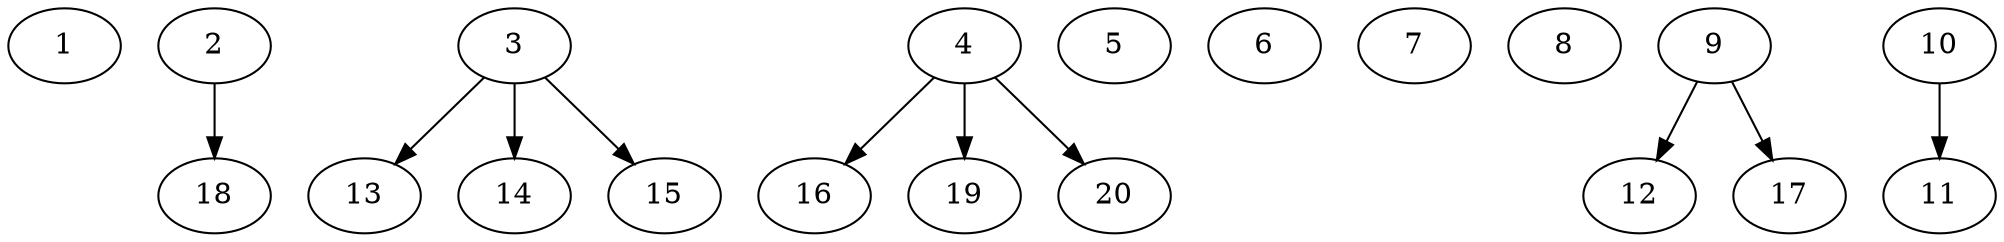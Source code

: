 digraph "Layered_N20_Layers10-10_Fork_P1.dot" {
	1	[Weight=33];
	2	[Weight=21];
	3	[Weight=37];
	4	[Weight=14];
	5	[Weight=39];
	6	[Weight=24];
	7	[Weight=20];
	8	[Weight=32];
	9	[Weight=10];
	10	[Weight=28];
	11	[Weight=19];
	12	[Weight=29];
	13	[Weight=17];
	14	[Weight=12];
	15	[Weight=39];
	16	[Weight=22];
	17	[Weight=36];
	18	[Weight=31];
	19	[Weight=21];
	20	[Weight=38];
	2 -> 18 [Weight=9];
	3 -> 13 [Weight=1];
	3 -> 14 [Weight=12];
	3 -> 15 [Weight=11];
	4 -> 16 [Weight=5];
	4 -> 19 [Weight=11];
	4 -> 20 [Weight=14];
	9 -> 12 [Weight=14];
	9 -> 17 [Weight=9];
	10 -> 11 [Weight=6];
}
